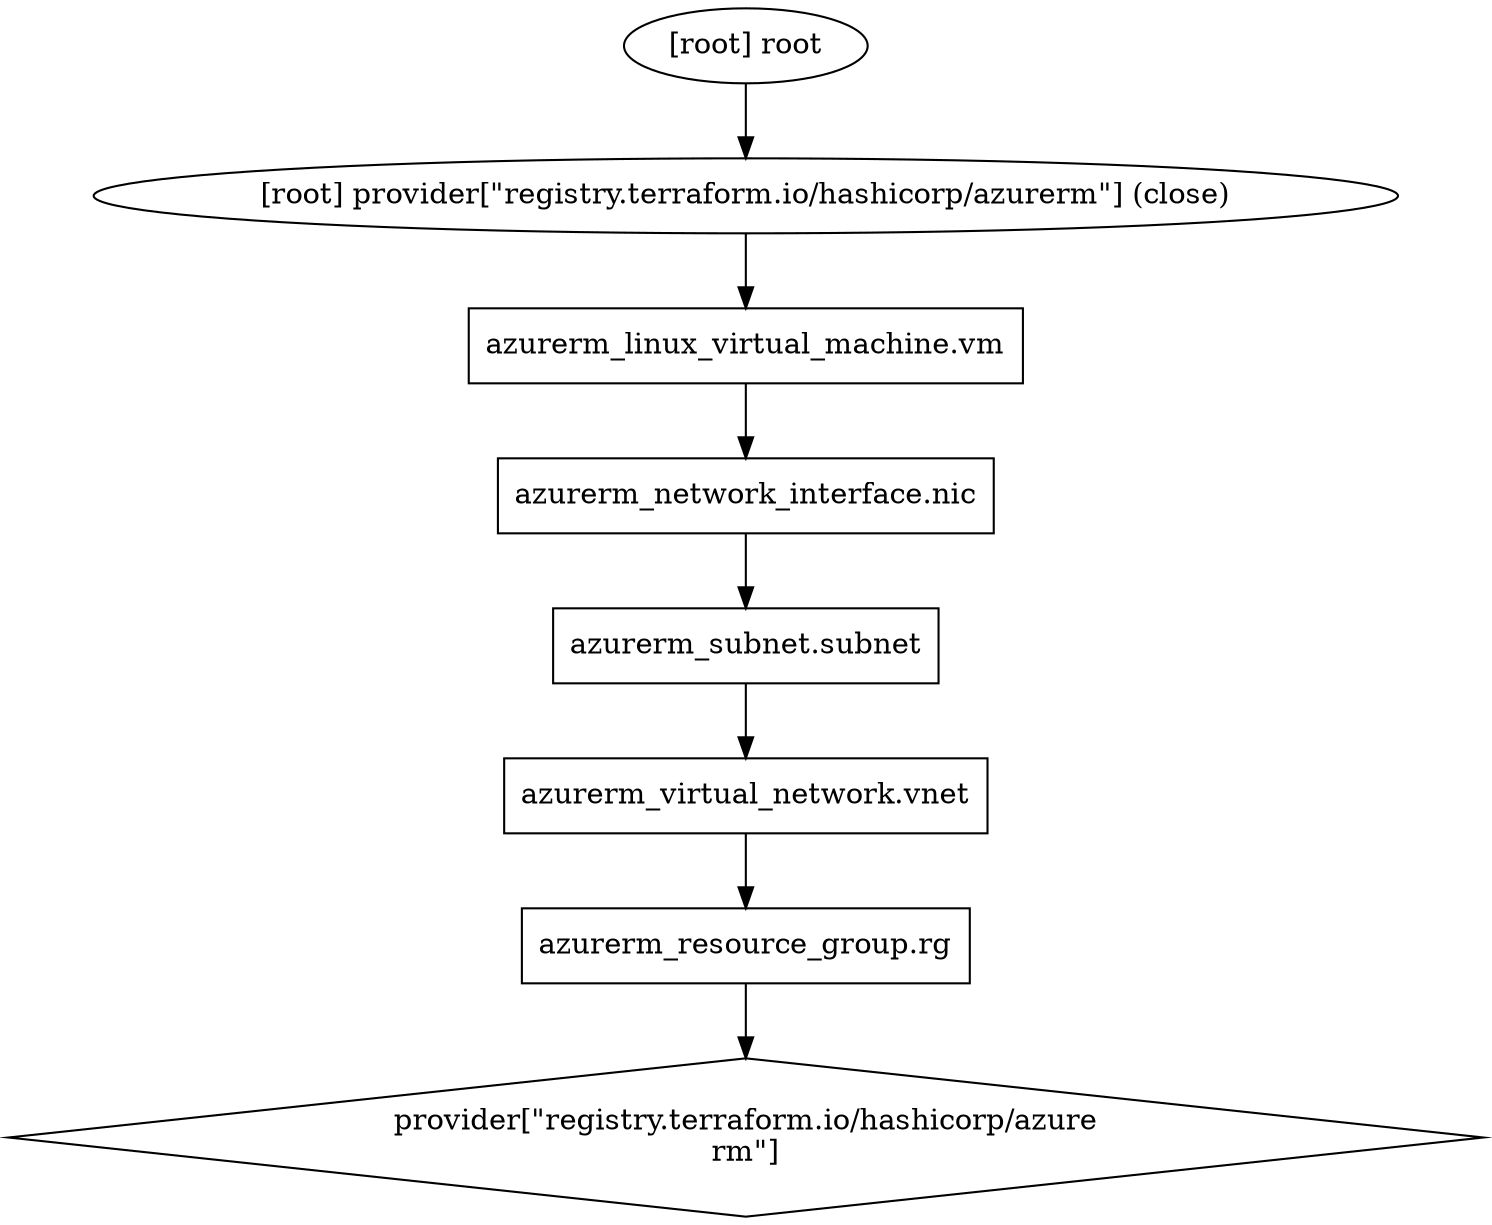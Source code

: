digraph  {
compound="true";
newrank="true";
"[root] azurerm_linux_virtual_machine.vm (expand)"->"[root] azurerm_network_interface.nic (expand)";
"[root] azurerm_network_interface.nic (expand)"->"[root] azurerm_subnet.subnet (expand)";
"[root] azurerm_resource_group.rg (expand)"->"[root] provider[\"registry.terraform.io/hashicorp/azurerm\"]";
"[root] azurerm_subnet.subnet (expand)"->"[root] azurerm_virtual_network.vnet (expand)";
"[root] azurerm_virtual_network.vnet (expand)"->"[root] azurerm_resource_group.rg (expand)";
"[root] provider[\"registry.terraform.io/hashicorp/azurerm\"] (close)"->"[root] azurerm_linux_virtual_machine.vm (expand)";
"[root] root"->"[root] provider[\"registry.terraform.io/hashicorp/azurerm\"] (close)";
subgraph "root" {
"[root] azurerm_linux_virtual_machine.vm (expand)" [ image="azurerm_linux_virtual_machine.png", label="azurerm_linux_virtual_machine.vm", shape="box" ];
"[root] azurerm_network_interface.nic (expand)" [ image="azurerm_network_interface.png", label="azurerm_network_interface.nic", shape="box" ];
"[root] azurerm_resource_group.rg (expand)" [ image="internal\icons\azurerm\azurerm_resource_group.png", label="azurerm_resource_group.rg", shape="box" ];
"[root] azurerm_subnet.subnet (expand)" [ image="internal\icons\azurerm\azurerm_subnet.png", label="azurerm_subnet.subnet", shape="box" ];
"[root] azurerm_virtual_network.vnet (expand)" [ image="internal\icons\azurerm\azurerm_virtual_network.png", label="azurerm_virtual_network.vnet", shape="box" ];
"[root] provider[\"registry.terraform.io/hashicorp/azurerm\"] (close)";
"[root] provider[\"registry.terraform.io/hashicorp/azurerm\"]" [ image="internal\icons\azurerm\provider[\"registry.png", label="provider[\"registry.terraform.io/hashicorp/azure
rm\"]", shape="diamond" ];
        "[root] root";

}
;

}
